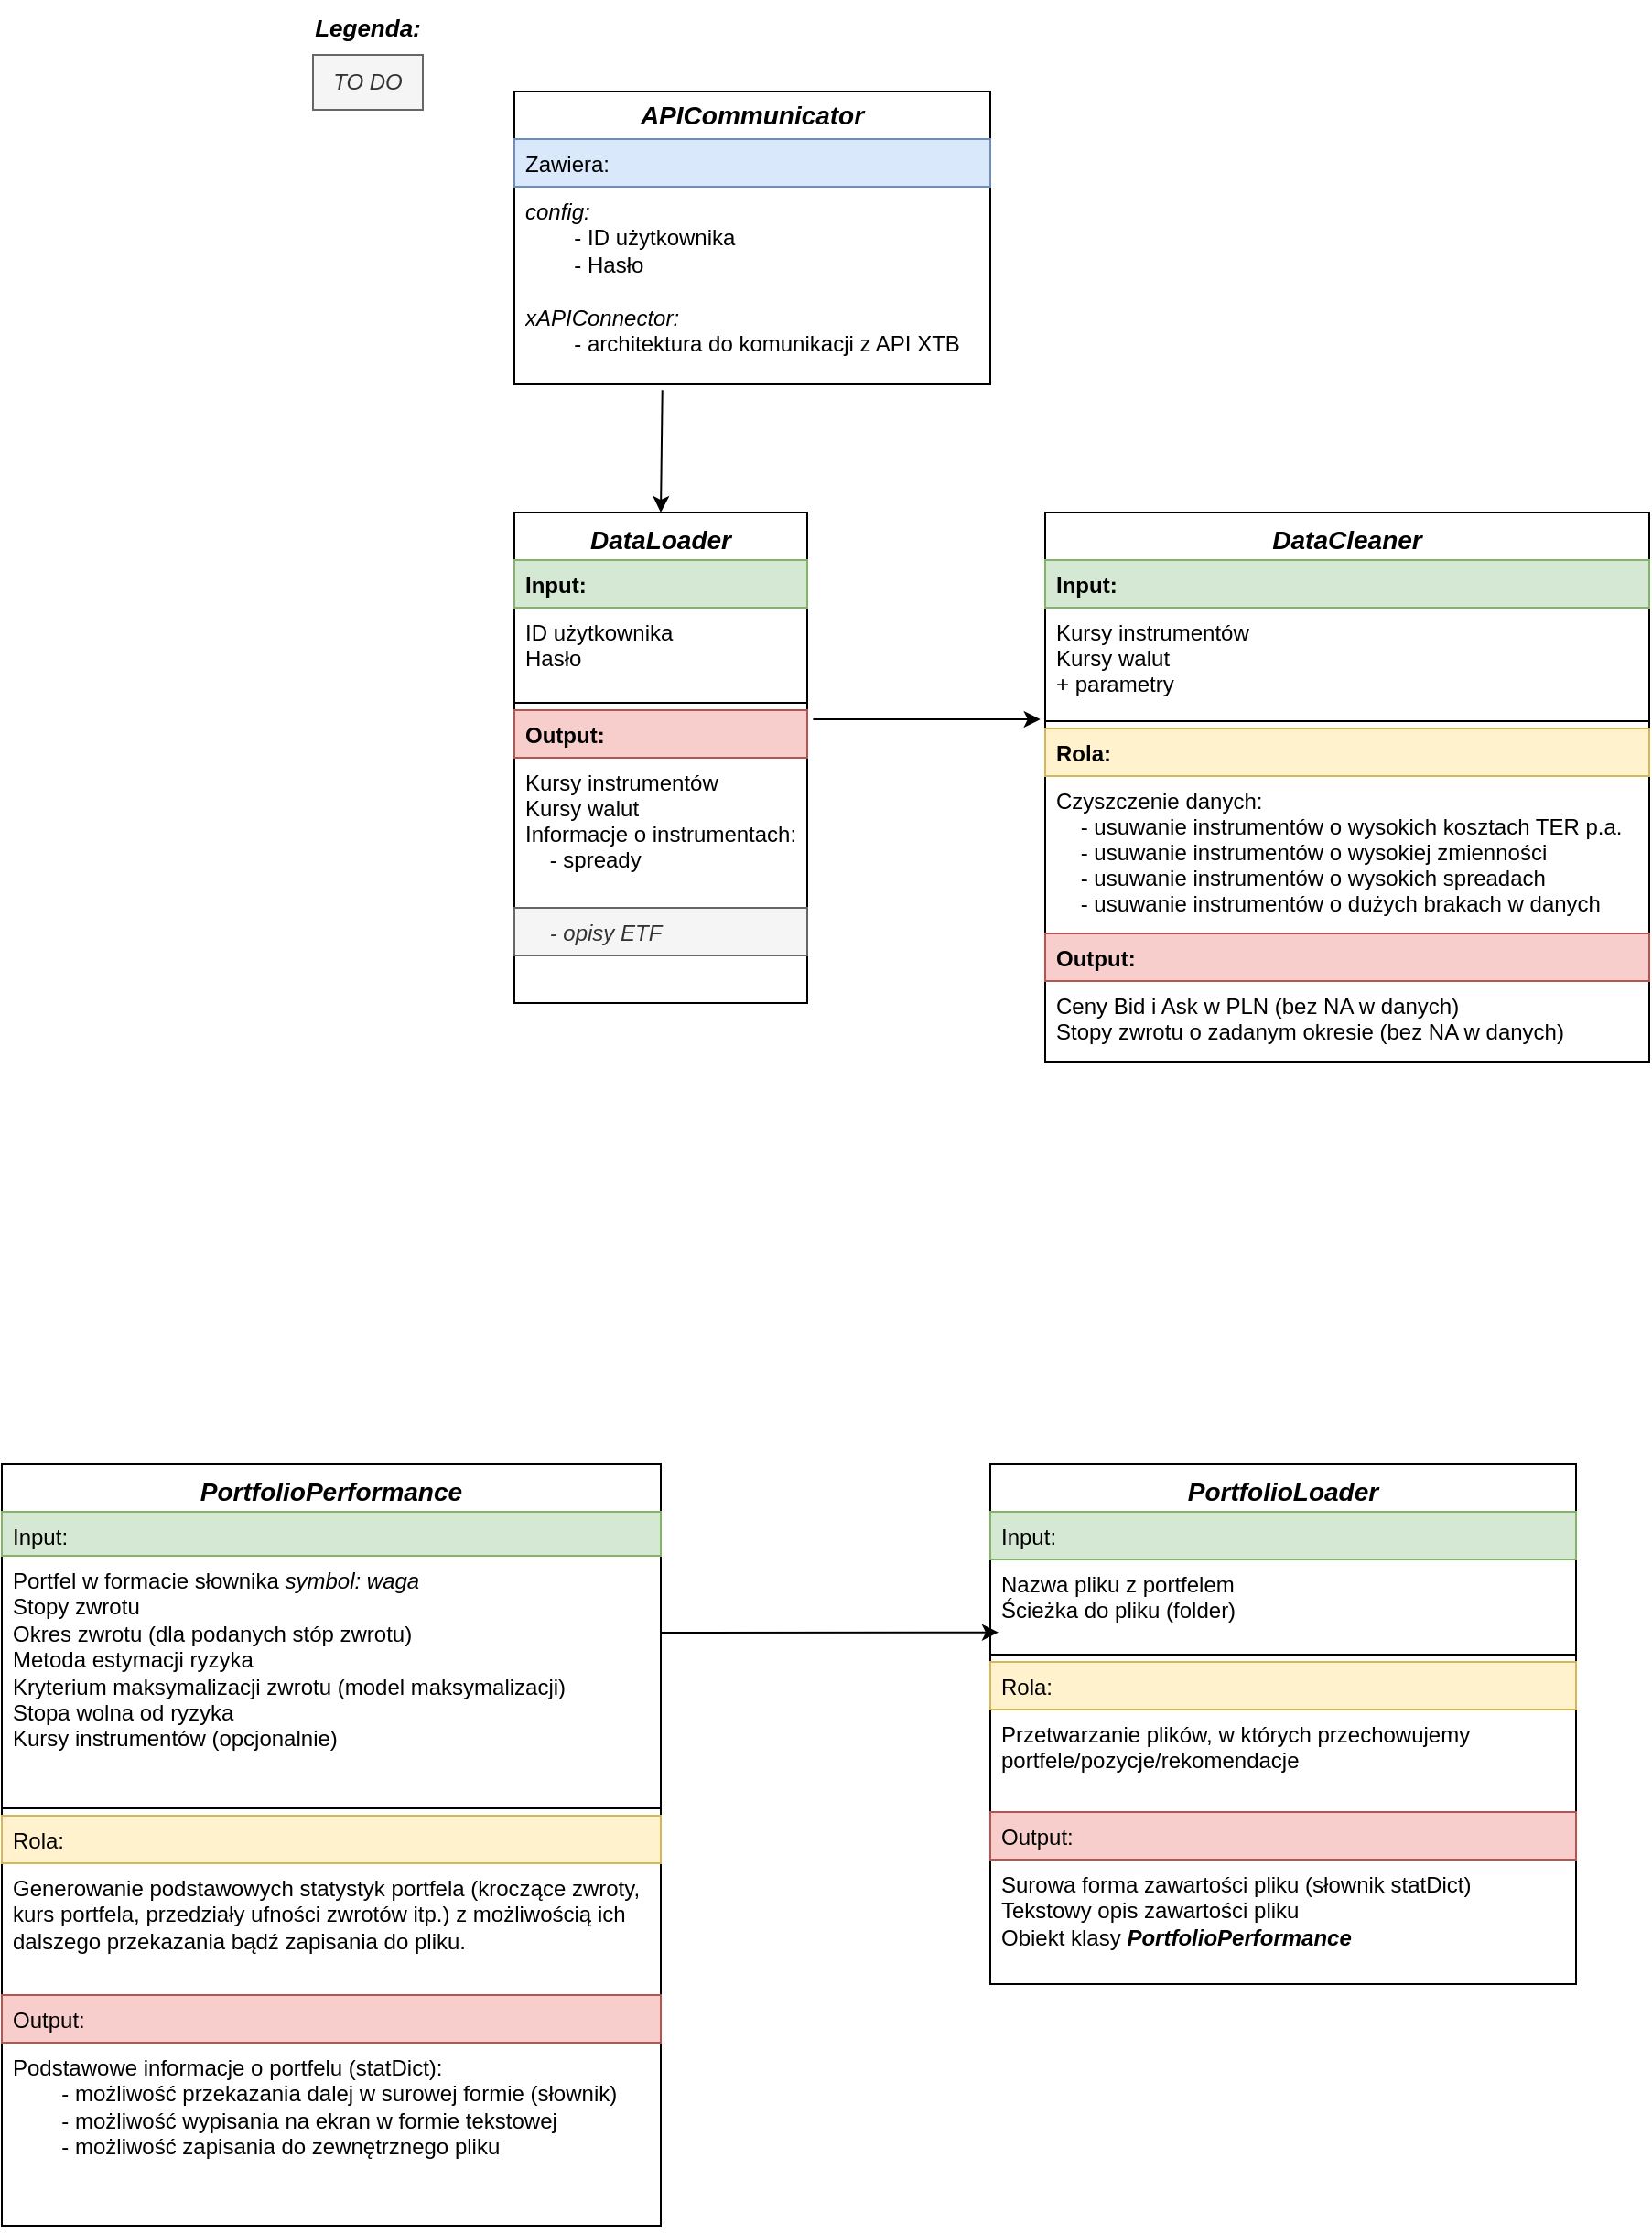 <mxfile version="26.0.10">
  <diagram id="C5RBs43oDa-KdzZeNtuy" name="Page-1">
    <mxGraphModel dx="2062" dy="1824" grid="1" gridSize="10" guides="1" tooltips="1" connect="1" arrows="1" fold="1" page="1" pageScale="1" pageWidth="827" pageHeight="1169" math="0" shadow="0">
      <root>
        <mxCell id="WIyWlLk6GJQsqaUBKTNV-0" />
        <mxCell id="WIyWlLk6GJQsqaUBKTNV-1" parent="WIyWlLk6GJQsqaUBKTNV-0" />
        <mxCell id="zkfFHV4jXpPFQw0GAbJ--0" value="DataLoader" style="swimlane;fontStyle=3;align=center;verticalAlign=top;childLayout=stackLayout;horizontal=1;startSize=26;horizontalStack=0;resizeParent=1;resizeLast=0;collapsible=1;marginBottom=0;rounded=0;shadow=0;strokeWidth=1;fontSize=14;" parent="WIyWlLk6GJQsqaUBKTNV-1" vertex="1">
          <mxGeometry x="130" y="120" width="160" height="268" as="geometry">
            <mxRectangle x="230" y="140" width="160" height="26" as="alternateBounds" />
          </mxGeometry>
        </mxCell>
        <mxCell id="FOXnlVh0xvV9vm-CixQY-13" value="Input:" style="text;align=left;verticalAlign=top;spacingLeft=4;spacingRight=4;overflow=hidden;rotatable=0;points=[[0,0.5],[1,0.5]];portConstraint=eastwest;fillColor=#d5e8d4;strokeColor=#82b366;fontStyle=1" vertex="1" parent="zkfFHV4jXpPFQw0GAbJ--0">
          <mxGeometry y="26" width="160" height="26" as="geometry" />
        </mxCell>
        <mxCell id="zkfFHV4jXpPFQw0GAbJ--1" value="ID użytkownika&#xa;Hasło" style="text;align=left;verticalAlign=top;spacingLeft=4;spacingRight=4;overflow=hidden;rotatable=0;points=[[0,0.5],[1,0.5]];portConstraint=eastwest;" parent="zkfFHV4jXpPFQw0GAbJ--0" vertex="1">
          <mxGeometry y="52" width="160" height="48" as="geometry" />
        </mxCell>
        <mxCell id="zkfFHV4jXpPFQw0GAbJ--4" value="" style="line;html=1;strokeWidth=1;align=left;verticalAlign=middle;spacingTop=-1;spacingLeft=3;spacingRight=3;rotatable=0;labelPosition=right;points=[];portConstraint=eastwest;" parent="zkfFHV4jXpPFQw0GAbJ--0" vertex="1">
          <mxGeometry y="100" width="160" height="8" as="geometry" />
        </mxCell>
        <mxCell id="FOXnlVh0xvV9vm-CixQY-14" value="Output:" style="text;align=left;verticalAlign=top;spacingLeft=4;spacingRight=4;overflow=hidden;rotatable=0;points=[[0,0.5],[1,0.5]];portConstraint=eastwest;fillColor=#f8cecc;strokeColor=#b85450;fontStyle=1" vertex="1" parent="zkfFHV4jXpPFQw0GAbJ--0">
          <mxGeometry y="108" width="160" height="26" as="geometry" />
        </mxCell>
        <mxCell id="zkfFHV4jXpPFQw0GAbJ--5" value="Kursy instrumentów&#xa;Kursy walut&#xa;Informacje o instrumentach:&#xa;    - spready&#xa;" style="text;align=left;verticalAlign=top;spacingLeft=4;spacingRight=4;overflow=hidden;rotatable=0;points=[[0,0.5],[1,0.5]];portConstraint=eastwest;" parent="zkfFHV4jXpPFQw0GAbJ--0" vertex="1">
          <mxGeometry y="134" width="160" height="82" as="geometry" />
        </mxCell>
        <mxCell id="FOXnlVh0xvV9vm-CixQY-16" value="    - opisy ETF&#xa;" style="text;align=left;verticalAlign=top;spacingLeft=4;spacingRight=4;overflow=hidden;rotatable=0;points=[[0,0.5],[1,0.5]];portConstraint=eastwest;fontStyle=2;fillColor=#f5f5f5;fontColor=#333333;strokeColor=#666666;" vertex="1" parent="zkfFHV4jXpPFQw0GAbJ--0">
          <mxGeometry y="216" width="160" height="26" as="geometry" />
        </mxCell>
        <mxCell id="zkfFHV4jXpPFQw0GAbJ--17" value="DataCleaner" style="swimlane;fontStyle=3;align=center;verticalAlign=top;childLayout=stackLayout;horizontal=1;startSize=26;horizontalStack=0;resizeParent=1;resizeLast=0;collapsible=1;marginBottom=0;rounded=0;shadow=0;strokeWidth=1;fontSize=14;" parent="WIyWlLk6GJQsqaUBKTNV-1" vertex="1">
          <mxGeometry x="420" y="120" width="330" height="300" as="geometry">
            <mxRectangle x="550" y="140" width="160" height="26" as="alternateBounds" />
          </mxGeometry>
        </mxCell>
        <mxCell id="FOXnlVh0xvV9vm-CixQY-12" value="Input:" style="text;align=left;verticalAlign=top;spacingLeft=4;spacingRight=4;overflow=hidden;rotatable=0;points=[[0,0.5],[1,0.5]];portConstraint=eastwest;fillColor=#d5e8d4;strokeColor=#82b366;fontStyle=1" vertex="1" parent="zkfFHV4jXpPFQw0GAbJ--17">
          <mxGeometry y="26" width="330" height="26" as="geometry" />
        </mxCell>
        <mxCell id="zkfFHV4jXpPFQw0GAbJ--18" value="Kursy instrumentów&#xa;Kursy walut&#xa;+ parametry" style="text;align=left;verticalAlign=top;spacingLeft=4;spacingRight=4;overflow=hidden;rotatable=0;points=[[0,0.5],[1,0.5]];portConstraint=eastwest;" parent="zkfFHV4jXpPFQw0GAbJ--17" vertex="1">
          <mxGeometry y="52" width="330" height="58" as="geometry" />
        </mxCell>
        <mxCell id="zkfFHV4jXpPFQw0GAbJ--23" value="" style="line;html=1;strokeWidth=1;align=left;verticalAlign=middle;spacingTop=-1;spacingLeft=3;spacingRight=3;rotatable=0;labelPosition=right;points=[];portConstraint=eastwest;" parent="zkfFHV4jXpPFQw0GAbJ--17" vertex="1">
          <mxGeometry y="110" width="330" height="8" as="geometry" />
        </mxCell>
        <mxCell id="FOXnlVh0xvV9vm-CixQY-15" value="Rola:" style="text;align=left;verticalAlign=top;spacingLeft=4;spacingRight=4;overflow=hidden;rotatable=0;points=[[0,0.5],[1,0.5]];portConstraint=eastwest;fillColor=#fff2cc;strokeColor=#d6b656;fontStyle=1" vertex="1" parent="zkfFHV4jXpPFQw0GAbJ--17">
          <mxGeometry y="118" width="330" height="26" as="geometry" />
        </mxCell>
        <mxCell id="FOXnlVh0xvV9vm-CixQY-5" value="Czyszczenie danych:&#xa;    - usuwanie instrumentów o wysokich kosztach TER p.a.&#xa;    - usuwanie instrumentów o wysokiej zmienności&#xa;    - usuwanie instrumentów o wysokich spreadach&#xa;    - usuwanie instrumentów o dużych brakach w danych" style="text;align=left;verticalAlign=top;spacingLeft=4;spacingRight=4;overflow=hidden;rotatable=0;points=[[0,0.5],[1,0.5]];portConstraint=eastwest;" vertex="1" parent="zkfFHV4jXpPFQw0GAbJ--17">
          <mxGeometry y="144" width="330" height="86" as="geometry" />
        </mxCell>
        <mxCell id="FOXnlVh0xvV9vm-CixQY-9" value="Output:" style="text;align=left;verticalAlign=top;spacingLeft=4;spacingRight=4;overflow=hidden;rotatable=0;points=[[0,0.5],[1,0.5]];portConstraint=eastwest;fillColor=#f8cecc;strokeColor=#b85450;fontStyle=1" vertex="1" parent="zkfFHV4jXpPFQw0GAbJ--17">
          <mxGeometry y="230" width="330" height="26" as="geometry" />
        </mxCell>
        <mxCell id="FOXnlVh0xvV9vm-CixQY-10" value="Ceny Bid i Ask w PLN (bez NA w danych)&#xa;Stopy zwrotu o zadanym okresie (bez NA w danych)" style="text;align=left;verticalAlign=top;spacingLeft=4;spacingRight=4;overflow=hidden;rotatable=0;points=[[0,0.5],[1,0.5]];portConstraint=eastwest;" vertex="1" parent="zkfFHV4jXpPFQw0GAbJ--17">
          <mxGeometry y="256" width="330" height="44" as="geometry" />
        </mxCell>
        <mxCell id="FOXnlVh0xvV9vm-CixQY-17" value="TO DO" style="rounded=0;whiteSpace=wrap;html=1;fillColor=#f5f5f5;fontColor=#333333;strokeColor=#666666;fontStyle=2" vertex="1" parent="WIyWlLk6GJQsqaUBKTNV-1">
          <mxGeometry x="20" y="-130" width="60" height="30" as="geometry" />
        </mxCell>
        <mxCell id="FOXnlVh0xvV9vm-CixQY-18" value="&lt;b&gt;&lt;i&gt;Legenda:&lt;/i&gt;&lt;/b&gt;" style="text;html=1;align=center;verticalAlign=middle;whiteSpace=wrap;rounded=0;fontSize=13;" vertex="1" parent="WIyWlLk6GJQsqaUBKTNV-1">
          <mxGeometry x="20" y="-160" width="60" height="30" as="geometry" />
        </mxCell>
        <mxCell id="FOXnlVh0xvV9vm-CixQY-24" value="&lt;font style=&quot;font-size: 14px;&quot;&gt;&lt;i&gt;PortfolioLoader&lt;/i&gt;&lt;/font&gt;" style="swimlane;fontStyle=1;align=center;verticalAlign=top;childLayout=stackLayout;horizontal=1;startSize=26;horizontalStack=0;resizeParent=1;resizeParentMax=0;resizeLast=0;collapsible=1;marginBottom=0;whiteSpace=wrap;html=1;" vertex="1" parent="WIyWlLk6GJQsqaUBKTNV-1">
          <mxGeometry x="390" y="640" width="320" height="284" as="geometry" />
        </mxCell>
        <mxCell id="FOXnlVh0xvV9vm-CixQY-25" value="Input:" style="text;strokeColor=#82b366;fillColor=#d5e8d4;align=left;verticalAlign=top;spacingLeft=4;spacingRight=4;overflow=hidden;rotatable=0;points=[[0,0.5],[1,0.5]];portConstraint=eastwest;whiteSpace=wrap;html=1;" vertex="1" parent="FOXnlVh0xvV9vm-CixQY-24">
          <mxGeometry y="26" width="320" height="26" as="geometry" />
        </mxCell>
        <mxCell id="FOXnlVh0xvV9vm-CixQY-31" value="Nazwa pliku z portfelem&lt;div&gt;Ścieżka do pliku (folder)&lt;/div&gt;" style="text;align=left;verticalAlign=top;spacingLeft=4;spacingRight=4;overflow=hidden;rotatable=0;points=[[0,0.5],[1,0.5]];portConstraint=eastwest;whiteSpace=wrap;html=1;" vertex="1" parent="FOXnlVh0xvV9vm-CixQY-24">
          <mxGeometry y="52" width="320" height="48" as="geometry" />
        </mxCell>
        <mxCell id="FOXnlVh0xvV9vm-CixQY-26" value="" style="line;strokeWidth=1;fillColor=none;align=left;verticalAlign=middle;spacingTop=-1;spacingLeft=3;spacingRight=3;rotatable=0;labelPosition=right;points=[];portConstraint=eastwest;strokeColor=inherit;" vertex="1" parent="FOXnlVh0xvV9vm-CixQY-24">
          <mxGeometry y="100" width="320" height="8" as="geometry" />
        </mxCell>
        <mxCell id="FOXnlVh0xvV9vm-CixQY-27" value="Rola:" style="text;strokeColor=#d6b656;fillColor=#fff2cc;align=left;verticalAlign=top;spacingLeft=4;spacingRight=4;overflow=hidden;rotatable=0;points=[[0,0.5],[1,0.5]];portConstraint=eastwest;whiteSpace=wrap;html=1;" vertex="1" parent="FOXnlVh0xvV9vm-CixQY-24">
          <mxGeometry y="108" width="320" height="26" as="geometry" />
        </mxCell>
        <mxCell id="FOXnlVh0xvV9vm-CixQY-36" value="Przetwarzanie plików, w których przechowujemy portfele/pozycje/rekomendacje" style="text;align=left;verticalAlign=top;spacingLeft=4;spacingRight=4;overflow=hidden;rotatable=0;points=[[0,0.5],[1,0.5]];portConstraint=eastwest;whiteSpace=wrap;html=1;" vertex="1" parent="FOXnlVh0xvV9vm-CixQY-24">
          <mxGeometry y="134" width="320" height="56" as="geometry" />
        </mxCell>
        <mxCell id="FOXnlVh0xvV9vm-CixQY-28" value="Output:" style="text;strokeColor=#b85450;fillColor=#f8cecc;align=left;verticalAlign=top;spacingLeft=4;spacingRight=4;overflow=hidden;rotatable=0;points=[[0,0.5],[1,0.5]];portConstraint=eastwest;whiteSpace=wrap;html=1;" vertex="1" parent="FOXnlVh0xvV9vm-CixQY-24">
          <mxGeometry y="190" width="320" height="26" as="geometry" />
        </mxCell>
        <mxCell id="FOXnlVh0xvV9vm-CixQY-38" value="&lt;div&gt;Surowa forma zawartości pliku (słownik statDict)&lt;/div&gt;Tekstowy opis zawartości pliku&lt;div&gt;Obiekt klasy &lt;b&gt;&lt;i&gt;PortfolioPerformance&lt;/i&gt;&lt;/b&gt;&lt;/div&gt;" style="text;align=left;verticalAlign=top;spacingLeft=4;spacingRight=4;overflow=hidden;rotatable=0;points=[[0,0.5],[1,0.5]];portConstraint=eastwest;whiteSpace=wrap;html=1;" vertex="1" parent="FOXnlVh0xvV9vm-CixQY-24">
          <mxGeometry y="216" width="320" height="68" as="geometry" />
        </mxCell>
        <mxCell id="FOXnlVh0xvV9vm-CixQY-40" value="&lt;i&gt;&lt;font style=&quot;font-size: 14px;&quot;&gt;PortfolioPerformance&lt;/font&gt;&lt;/i&gt;" style="swimlane;fontStyle=1;align=center;verticalAlign=top;childLayout=stackLayout;horizontal=1;startSize=26;horizontalStack=0;resizeParent=1;resizeParentMax=0;resizeLast=0;collapsible=1;marginBottom=0;whiteSpace=wrap;html=1;" vertex="1" parent="WIyWlLk6GJQsqaUBKTNV-1">
          <mxGeometry x="-150" y="640" width="360" height="416" as="geometry" />
        </mxCell>
        <mxCell id="FOXnlVh0xvV9vm-CixQY-47" value="Input:" style="text;strokeColor=#82b366;fillColor=#d5e8d4;align=left;verticalAlign=top;spacingLeft=4;spacingRight=4;overflow=hidden;rotatable=0;points=[[0,0.5],[1,0.5]];portConstraint=eastwest;whiteSpace=wrap;html=1;" vertex="1" parent="FOXnlVh0xvV9vm-CixQY-40">
          <mxGeometry y="26" width="360" height="24" as="geometry" />
        </mxCell>
        <mxCell id="FOXnlVh0xvV9vm-CixQY-41" value="Portfel w formacie słownika &lt;i&gt;symbol: waga&lt;/i&gt;&lt;div&gt;Stopy zwrotu&lt;/div&gt;&lt;div&gt;Okres zwrotu (dla podanych stóp zwrotu)&lt;/div&gt;&lt;div&gt;Metoda estymacji ryzyka&lt;/div&gt;&lt;div&gt;Kryterium maksymalizacji zwrotu (model maksymalizacji)&lt;/div&gt;&lt;div&gt;Stopa wolna od ryzyka&lt;/div&gt;&lt;div&gt;Kursy instrumentów (opcjonalnie)&lt;/div&gt;" style="text;strokeColor=none;fillColor=none;align=left;verticalAlign=top;spacingLeft=4;spacingRight=4;overflow=hidden;rotatable=0;points=[[0,0.5],[1,0.5]];portConstraint=eastwest;whiteSpace=wrap;html=1;" vertex="1" parent="FOXnlVh0xvV9vm-CixQY-40">
          <mxGeometry y="50" width="360" height="134" as="geometry" />
        </mxCell>
        <mxCell id="FOXnlVh0xvV9vm-CixQY-42" value="" style="line;strokeWidth=1;fillColor=none;align=left;verticalAlign=middle;spacingTop=-1;spacingLeft=3;spacingRight=3;rotatable=0;labelPosition=right;points=[];portConstraint=eastwest;strokeColor=inherit;" vertex="1" parent="FOXnlVh0xvV9vm-CixQY-40">
          <mxGeometry y="184" width="360" height="8" as="geometry" />
        </mxCell>
        <mxCell id="FOXnlVh0xvV9vm-CixQY-52" value="Rola:" style="text;strokeColor=#d6b656;fillColor=#fff2cc;align=left;verticalAlign=top;spacingLeft=4;spacingRight=4;overflow=hidden;rotatable=0;points=[[0,0.5],[1,0.5]];portConstraint=eastwest;whiteSpace=wrap;html=1;" vertex="1" parent="FOXnlVh0xvV9vm-CixQY-40">
          <mxGeometry y="192" width="360" height="26" as="geometry" />
        </mxCell>
        <mxCell id="FOXnlVh0xvV9vm-CixQY-51" value="Generowanie podstawowych statystyk portfela (kroczące zwroty, kurs portfela, przedziały ufności zwrotów itp.) z możliwością ich dalszego przekazania bądź zapisania do pliku." style="text;strokeColor=none;fillColor=none;align=left;verticalAlign=top;spacingLeft=4;spacingRight=4;overflow=hidden;rotatable=0;points=[[0,0.5],[1,0.5]];portConstraint=eastwest;whiteSpace=wrap;html=1;" vertex="1" parent="FOXnlVh0xvV9vm-CixQY-40">
          <mxGeometry y="218" width="360" height="72" as="geometry" />
        </mxCell>
        <mxCell id="FOXnlVh0xvV9vm-CixQY-50" value="Output:" style="text;strokeColor=#b85450;fillColor=#f8cecc;align=left;verticalAlign=top;spacingLeft=4;spacingRight=4;overflow=hidden;rotatable=0;points=[[0,0.5],[1,0.5]];portConstraint=eastwest;whiteSpace=wrap;html=1;" vertex="1" parent="FOXnlVh0xvV9vm-CixQY-40">
          <mxGeometry y="290" width="360" height="26" as="geometry" />
        </mxCell>
        <mxCell id="FOXnlVh0xvV9vm-CixQY-43" value="Podstawowe informacje o portfelu (statDict):&lt;div&gt;&lt;span style=&quot;white-space: pre;&quot;&gt;&#x9;&lt;/span&gt;- możliwość przekazania dalej w surowej formie (słownik)&lt;br&gt;&lt;div&gt;&lt;span style=&quot;white-space: pre;&quot;&gt;&#x9;&lt;/span&gt;- możliwość wypisania na ekran w formie tekstowej&lt;br&gt;&lt;/div&gt;&lt;div&gt;&lt;span style=&quot;white-space: pre;&quot;&gt;&#x9;&lt;/span&gt;- możliwość zapisania do zewnętrznego pliku&lt;br&gt;&lt;/div&gt;&lt;/div&gt;" style="text;strokeColor=none;fillColor=none;align=left;verticalAlign=top;spacingLeft=4;spacingRight=4;overflow=hidden;rotatable=0;points=[[0,0.5],[1,0.5]];portConstraint=eastwest;whiteSpace=wrap;html=1;" vertex="1" parent="FOXnlVh0xvV9vm-CixQY-40">
          <mxGeometry y="316" width="360" height="100" as="geometry" />
        </mxCell>
        <mxCell id="FOXnlVh0xvV9vm-CixQY-46" value="" style="endArrow=classic;html=1;rounded=0;exitX=1.02;exitY=0.192;exitDx=0;exitDy=0;exitPerimeter=0;entryX=-0.008;entryY=1.052;entryDx=0;entryDy=0;entryPerimeter=0;" edge="1" parent="WIyWlLk6GJQsqaUBKTNV-1" source="FOXnlVh0xvV9vm-CixQY-14" target="zkfFHV4jXpPFQw0GAbJ--18">
          <mxGeometry width="50" height="50" relative="1" as="geometry">
            <mxPoint x="350" y="190" as="sourcePoint" />
            <mxPoint x="400" y="140" as="targetPoint" />
          </mxGeometry>
        </mxCell>
        <mxCell id="FOXnlVh0xvV9vm-CixQY-54" value="" style="endArrow=classic;html=1;rounded=0;entryX=0.014;entryY=0.83;entryDx=0;entryDy=0;entryPerimeter=0;" edge="1" parent="WIyWlLk6GJQsqaUBKTNV-1" target="FOXnlVh0xvV9vm-CixQY-31">
          <mxGeometry width="50" height="50" relative="1" as="geometry">
            <mxPoint x="210" y="732" as="sourcePoint" />
            <mxPoint x="370" y="790" as="targetPoint" />
          </mxGeometry>
        </mxCell>
        <mxCell id="FOXnlVh0xvV9vm-CixQY-55" value="&lt;b&gt;&lt;i&gt;&lt;font style=&quot;font-size: 14px;&quot;&gt;APICommunicator&lt;/font&gt;&lt;/i&gt;&lt;/b&gt;" style="swimlane;fontStyle=0;childLayout=stackLayout;horizontal=1;startSize=26;fillColor=none;horizontalStack=0;resizeParent=1;resizeParentMax=0;resizeLast=0;collapsible=1;marginBottom=0;whiteSpace=wrap;html=1;" vertex="1" parent="WIyWlLk6GJQsqaUBKTNV-1">
          <mxGeometry x="130" y="-110" width="260" height="160" as="geometry" />
        </mxCell>
        <mxCell id="FOXnlVh0xvV9vm-CixQY-57" value="Zawiera:" style="text;strokeColor=#6c8ebf;fillColor=#dae8fc;align=left;verticalAlign=top;spacingLeft=4;spacingRight=4;overflow=hidden;rotatable=0;points=[[0,0.5],[1,0.5]];portConstraint=eastwest;whiteSpace=wrap;html=1;" vertex="1" parent="FOXnlVh0xvV9vm-CixQY-55">
          <mxGeometry y="26" width="260" height="26" as="geometry" />
        </mxCell>
        <mxCell id="FOXnlVh0xvV9vm-CixQY-59" value="&lt;i&gt;config:&lt;/i&gt;&lt;div&gt;&lt;span style=&quot;font-style: italic; white-space: pre;&quot;&gt;&#x9;&lt;/span&gt;- ID użytkownika&lt;/div&gt;&lt;div&gt;&lt;span style=&quot;white-space: pre;&quot;&gt;&#x9;&lt;/span&gt;- Hasło&lt;/div&gt;&lt;div&gt;&lt;i&gt;&lt;br&gt;&lt;/i&gt;&lt;div&gt;&lt;i&gt;xAPIConnector:&lt;/i&gt;&lt;/div&gt;&lt;div&gt;&lt;span style=&quot;white-space: pre;&quot;&gt;&#x9;&lt;/span&gt;- architektura do komunikacji z API XTB&lt;/div&gt;&lt;/div&gt;" style="text;align=left;verticalAlign=top;spacingLeft=4;spacingRight=4;overflow=hidden;rotatable=0;points=[[0,0.5],[1,0.5]];portConstraint=eastwest;whiteSpace=wrap;html=1;" vertex="1" parent="FOXnlVh0xvV9vm-CixQY-55">
          <mxGeometry y="52" width="260" height="108" as="geometry" />
        </mxCell>
        <mxCell id="FOXnlVh0xvV9vm-CixQY-60" value="" style="endArrow=classic;html=1;rounded=0;exitX=0.311;exitY=1.029;exitDx=0;exitDy=0;exitPerimeter=0;entryX=0.5;entryY=0;entryDx=0;entryDy=0;" edge="1" parent="WIyWlLk6GJQsqaUBKTNV-1" source="FOXnlVh0xvV9vm-CixQY-59" target="zkfFHV4jXpPFQw0GAbJ--0">
          <mxGeometry width="50" height="50" relative="1" as="geometry">
            <mxPoint x="350" y="150" as="sourcePoint" />
            <mxPoint x="400" y="100" as="targetPoint" />
          </mxGeometry>
        </mxCell>
      </root>
    </mxGraphModel>
  </diagram>
</mxfile>
